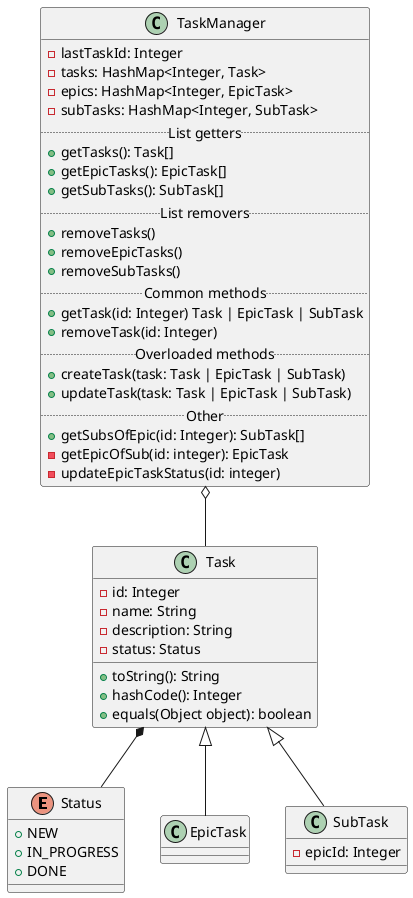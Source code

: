 @startuml
''https://plantuml.com/class-diagram
'
'abstract class AbstractList
'abstract AbstractCollection
'interface List
'interface Collection
'
'List <|-- AbstractList
'Collection <|-- AbstractCollection
'
'Collection <|- List
'AbstractCollection <|- AbstractList
'AbstractList <|-- ArrayList
'
'class ArrayList {
'Object[] elementData
'size()
'}
'
'enum TimeUnit {
'DAYS
'HOURS
'MINUTES
'}

enum Status {
    + NEW
    + IN_PROGRESS
    + DONE
}

class Task {
    - id: Integer
    - name: String
    - description: String
    - status: Status
    + toString(): String
    + hashCode(): Integer
    + equals(Object object): boolean
}
Task *-- Status

class EpicTask extends Task {
}

class SubTask extends Task {
    - epicId: Integer
}

class TaskManager {
    - lastTaskId: Integer
    - tasks: HashMap<Integer, Task>
    - epics: HashMap<Integer, EpicTask>
    - subTasks: HashMap<Integer, SubTask>
    ..List getters..
    + getTasks(): Task[]
    + getEpicTasks(): EpicTask[]
    + getSubTasks(): SubTask[]
    ..List removers..
    + removeTasks()
    + removeEpicTasks()
    + removeSubTasks()
'    ..Single Task getters..
'    + getTask(id: Integer): Task
'    + getEpicTask(id: Integer): EpicTask
'    + getSubTask(id: Integer): SubTask
    .. Common methods ..
    + getTask(id: Integer) Task | EpicTask | SubTask
    + removeTask(id: Integer)
    ..Overloaded methods..
    + createTask(task: Task | EpicTask | SubTask)
    + updateTask(task: Task | EpicTask | SubTask)
    ..Other..
    + getSubsOfEpic(id: Integer): SubTask[]
    - getEpicOfSub(id: integer): EpicTask
    - updateEpicTaskStatus(id: integer)
}
TaskManager o-- Task


@enduml